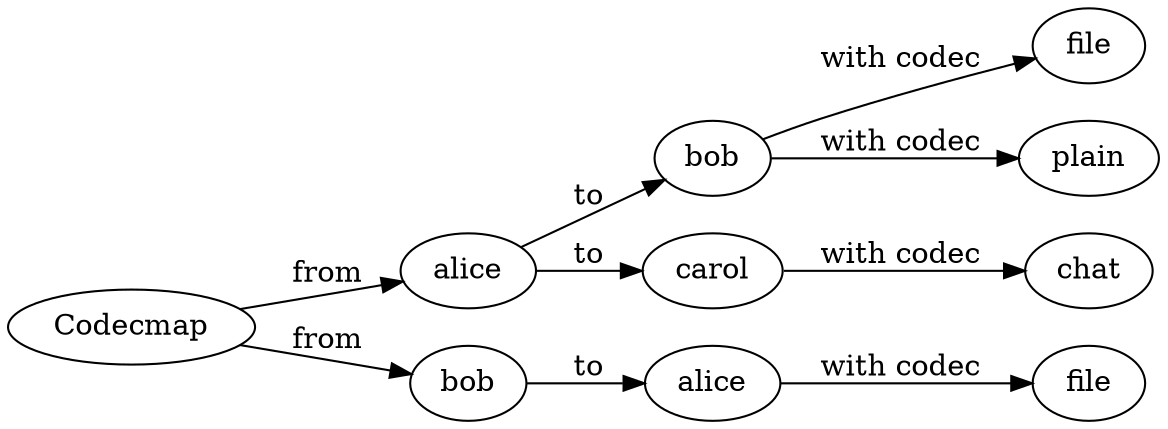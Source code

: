 digraph codecmap {
  {
    alice1 [label="alice"]
    alice2 [label="alice"]

    bob1 [label="bob"]
    bob2 [label="bob"]

    carol1 [label="carol"]

    file1 [label="file"]
    file2 [label="file"]

    chat1 [label="chat"]

  }

rankdir="LR"

  Codecmap -> alice1  [label="from"]
  alice1-> bob1  [label="to"]
  bob1 -> file1 [label="with codec"]
  bob1 -> plain [label="with codec"]
  alice1-> carol1  [label="to"]
  carol1 -> chat1 [label="with codec"]

  Codecmap -> bob2  [label="from"]
  bob2-> alice2  [label="to"]
  alice2-> file2 [label="with codec"]
}

